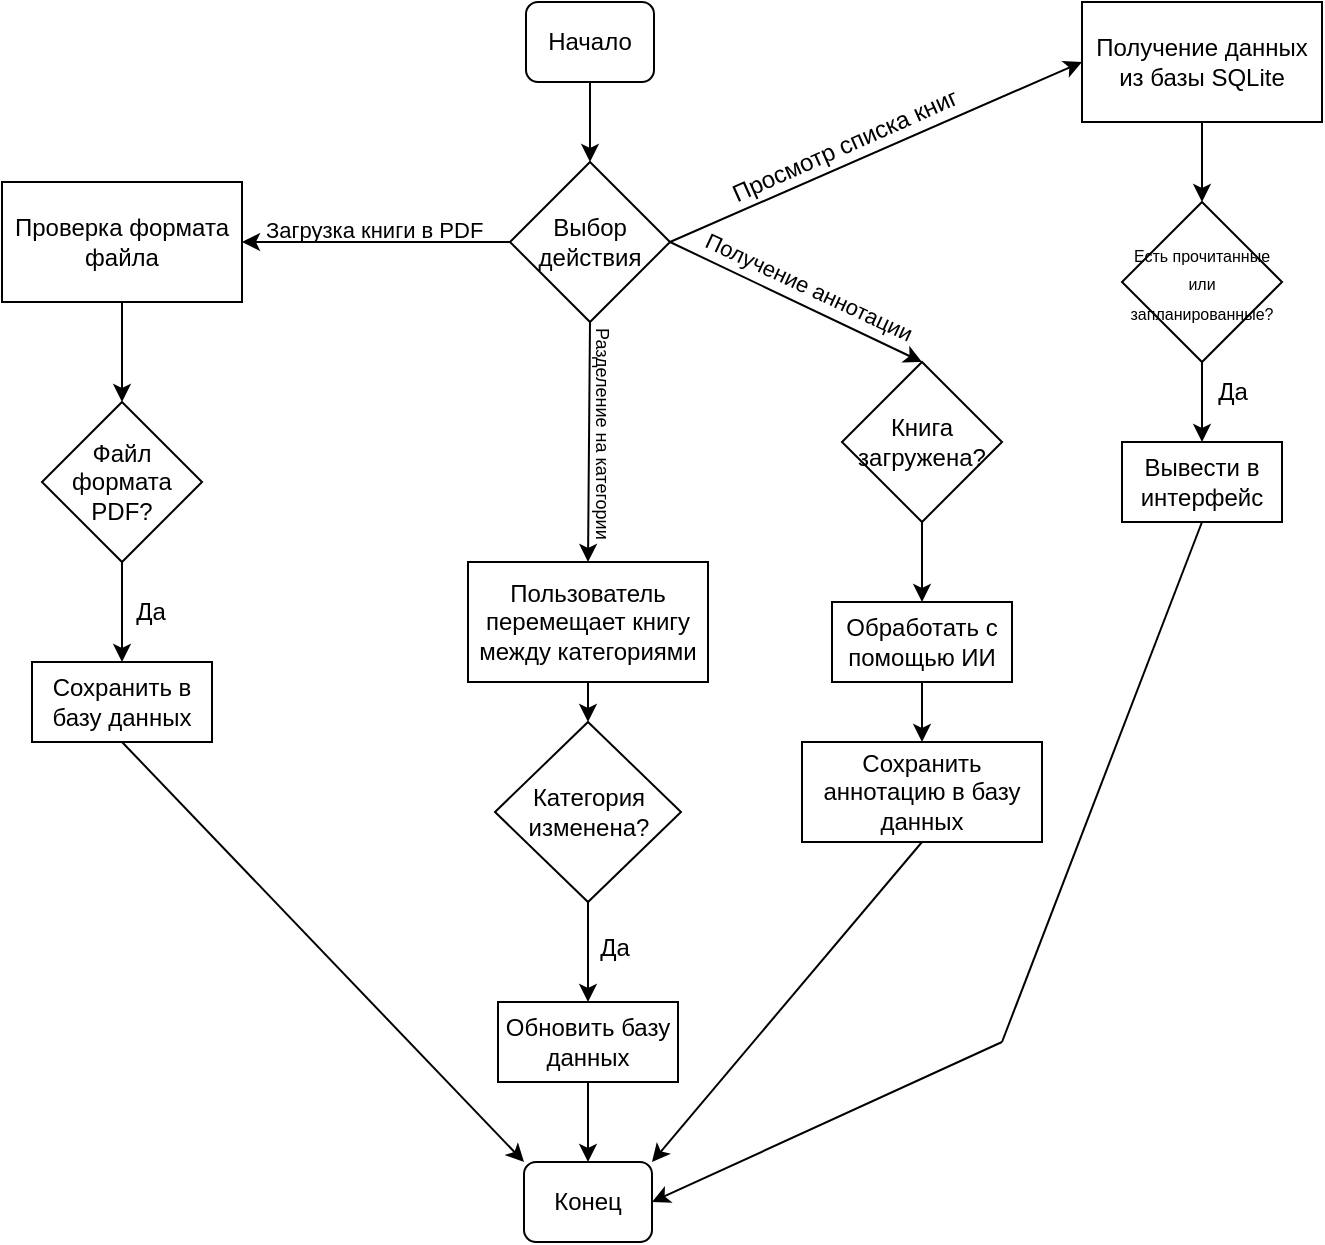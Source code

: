 <mxfile version="24.9.0">
  <diagram name="Страница — 1" id="jVte7GCmEldPyO46GJ4Z">
    <mxGraphModel dx="1188" dy="653" grid="1" gridSize="10" guides="1" tooltips="1" connect="1" arrows="1" fold="1" page="1" pageScale="1" pageWidth="827" pageHeight="1169" math="0" shadow="0">
      <root>
        <mxCell id="0" />
        <mxCell id="1" parent="0" />
        <mxCell id="p-ONJ2CzTZ3crAPE79eb-1" value="Начало" style="rounded=1;whiteSpace=wrap;html=1;" vertex="1" parent="1">
          <mxGeometry x="382" y="20" width="64" height="40" as="geometry" />
        </mxCell>
        <mxCell id="p-ONJ2CzTZ3crAPE79eb-4" value="&lt;font&gt;Выбор&lt;br&gt;действи&lt;/font&gt;&lt;span style=&quot;background-color: initial;&quot;&gt;я&lt;/span&gt;" style="rhombus;whiteSpace=wrap;html=1;" vertex="1" parent="1">
          <mxGeometry x="374" y="100" width="80" height="80" as="geometry" />
        </mxCell>
        <mxCell id="p-ONJ2CzTZ3crAPE79eb-6" value="Проверка формата файла" style="rounded=0;whiteSpace=wrap;html=1;" vertex="1" parent="1">
          <mxGeometry x="120" y="110" width="120" height="60" as="geometry" />
        </mxCell>
        <mxCell id="p-ONJ2CzTZ3crAPE79eb-7" value="Файл формата PDF?" style="rhombus;whiteSpace=wrap;html=1;" vertex="1" parent="1">
          <mxGeometry x="140" y="220" width="80" height="80" as="geometry" />
        </mxCell>
        <mxCell id="p-ONJ2CzTZ3crAPE79eb-8" value="&lt;br&gt;Сохранить&amp;nbsp;&lt;span style=&quot;background-color: initial;&quot;&gt;в базу данных&lt;/span&gt;&lt;div&gt;&lt;br&gt;&lt;/div&gt;" style="rounded=0;whiteSpace=wrap;html=1;" vertex="1" parent="1">
          <mxGeometry x="135" y="350" width="90" height="40" as="geometry" />
        </mxCell>
        <mxCell id="p-ONJ2CzTZ3crAPE79eb-9" value="Получение данных из базы SQLite" style="rounded=0;whiteSpace=wrap;html=1;" vertex="1" parent="1">
          <mxGeometry x="660" y="20" width="120" height="60" as="geometry" />
        </mxCell>
        <mxCell id="p-ONJ2CzTZ3crAPE79eb-11" value="&lt;font style=&quot;font-size: 8px;&quot;&gt;Есть прочитанные или запланированные?&lt;/font&gt;" style="rhombus;whiteSpace=wrap;html=1;" vertex="1" parent="1">
          <mxGeometry x="680" y="120" width="80" height="80" as="geometry" />
        </mxCell>
        <mxCell id="p-ONJ2CzTZ3crAPE79eb-13" value="Вывести в интерфейс" style="rounded=0;whiteSpace=wrap;html=1;" vertex="1" parent="1">
          <mxGeometry x="680" y="240" width="80" height="40" as="geometry" />
        </mxCell>
        <mxCell id="p-ONJ2CzTZ3crAPE79eb-15" value="&lt;span style=&quot;text-align: left;&quot;&gt;Книга загружена?&lt;/span&gt;" style="rhombus;whiteSpace=wrap;html=1;" vertex="1" parent="1">
          <mxGeometry x="540" y="200" width="80" height="80" as="geometry" />
        </mxCell>
        <mxCell id="p-ONJ2CzTZ3crAPE79eb-16" value="&lt;br&gt;Обработать с помощью ИИ&lt;div&gt;&lt;br/&gt;&lt;/div&gt;" style="rounded=0;whiteSpace=wrap;html=1;" vertex="1" parent="1">
          <mxGeometry x="535" y="320" width="90" height="40" as="geometry" />
        </mxCell>
        <mxCell id="p-ONJ2CzTZ3crAPE79eb-17" value="&lt;br&gt;Сохранить аннотацию в базу данных&lt;div&gt;&lt;br&gt;&lt;/div&gt;" style="rounded=0;whiteSpace=wrap;html=1;" vertex="1" parent="1">
          <mxGeometry x="520" y="390" width="120" height="50" as="geometry" />
        </mxCell>
        <mxCell id="p-ONJ2CzTZ3crAPE79eb-18" value="&lt;br&gt;Пользователь перемещает книгу между категориями&lt;br&gt;&lt;div&gt;&lt;br&gt;&lt;/div&gt;" style="rounded=0;whiteSpace=wrap;html=1;" vertex="1" parent="1">
          <mxGeometry x="353" y="300" width="120" height="60" as="geometry" />
        </mxCell>
        <mxCell id="p-ONJ2CzTZ3crAPE79eb-20" value="&lt;span style=&quot;text-align: left;&quot;&gt;Категория изменена?&lt;/span&gt;" style="rhombus;whiteSpace=wrap;html=1;" vertex="1" parent="1">
          <mxGeometry x="366.5" y="380" width="93" height="90" as="geometry" />
        </mxCell>
        <mxCell id="p-ONJ2CzTZ3crAPE79eb-21" value="Обновить базу данных" style="rounded=0;whiteSpace=wrap;html=1;" vertex="1" parent="1">
          <mxGeometry x="368" y="520" width="90" height="40" as="geometry" />
        </mxCell>
        <mxCell id="p-ONJ2CzTZ3crAPE79eb-23" value="Конец" style="rounded=1;whiteSpace=wrap;html=1;" vertex="1" parent="1">
          <mxGeometry x="381" y="600" width="64" height="40" as="geometry" />
        </mxCell>
        <mxCell id="p-ONJ2CzTZ3crAPE79eb-24" value="" style="endArrow=classic;html=1;rounded=0;exitX=0.5;exitY=1;exitDx=0;exitDy=0;entryX=0.5;entryY=0;entryDx=0;entryDy=0;" edge="1" parent="1" source="p-ONJ2CzTZ3crAPE79eb-1" target="p-ONJ2CzTZ3crAPE79eb-4">
          <mxGeometry width="50" height="50" relative="1" as="geometry">
            <mxPoint x="520" y="270" as="sourcePoint" />
            <mxPoint x="490" y="90" as="targetPoint" />
          </mxGeometry>
        </mxCell>
        <mxCell id="p-ONJ2CzTZ3crAPE79eb-26" value="" style="endArrow=classic;html=1;rounded=0;exitX=0;exitY=0.5;exitDx=0;exitDy=0;entryX=1;entryY=0.5;entryDx=0;entryDy=0;" edge="1" parent="1" source="p-ONJ2CzTZ3crAPE79eb-4" target="p-ONJ2CzTZ3crAPE79eb-6">
          <mxGeometry width="50" height="50" relative="1" as="geometry">
            <mxPoint x="424" y="70" as="sourcePoint" />
            <mxPoint x="424" y="110" as="targetPoint" />
          </mxGeometry>
        </mxCell>
        <mxCell id="p-ONJ2CzTZ3crAPE79eb-27" value="" style="endArrow=classic;html=1;rounded=0;exitX=1;exitY=0.5;exitDx=0;exitDy=0;entryX=0;entryY=0.5;entryDx=0;entryDy=0;" edge="1" parent="1" source="p-ONJ2CzTZ3crAPE79eb-4" target="p-ONJ2CzTZ3crAPE79eb-9">
          <mxGeometry width="50" height="50" relative="1" as="geometry">
            <mxPoint x="384" y="150" as="sourcePoint" />
            <mxPoint x="250" y="150" as="targetPoint" />
          </mxGeometry>
        </mxCell>
        <mxCell id="p-ONJ2CzTZ3crAPE79eb-28" value="" style="endArrow=classic;html=1;rounded=0;exitX=0.5;exitY=1;exitDx=0;exitDy=0;entryX=0.5;entryY=0;entryDx=0;entryDy=0;" edge="1" parent="1" source="p-ONJ2CzTZ3crAPE79eb-4" target="p-ONJ2CzTZ3crAPE79eb-18">
          <mxGeometry width="50" height="50" relative="1" as="geometry">
            <mxPoint x="394" y="160" as="sourcePoint" />
            <mxPoint x="260" y="160" as="targetPoint" />
          </mxGeometry>
        </mxCell>
        <mxCell id="p-ONJ2CzTZ3crAPE79eb-29" value="" style="endArrow=classic;html=1;rounded=0;entryX=0.5;entryY=0;entryDx=0;entryDy=0;exitX=1;exitY=0.5;exitDx=0;exitDy=0;" edge="1" parent="1" source="p-ONJ2CzTZ3crAPE79eb-4" target="p-ONJ2CzTZ3crAPE79eb-15">
          <mxGeometry width="50" height="50" relative="1" as="geometry">
            <mxPoint x="470" y="160" as="sourcePoint" />
            <mxPoint x="270" y="170" as="targetPoint" />
          </mxGeometry>
        </mxCell>
        <mxCell id="p-ONJ2CzTZ3crAPE79eb-30" value="&lt;font style=&quot;font-size: 11px;&quot;&gt;Загрузка книги в PDF&lt;/font&gt;" style="text;whiteSpace=wrap;html=1;" vertex="1" parent="1">
          <mxGeometry x="250" y="120" width="150" height="40" as="geometry" />
        </mxCell>
        <mxCell id="p-ONJ2CzTZ3crAPE79eb-34" value="Просмотр списка книг" style="text;whiteSpace=wrap;html=1;rotation=336;" vertex="1" parent="1">
          <mxGeometry x="480" y="70" width="160" height="40" as="geometry" />
        </mxCell>
        <mxCell id="p-ONJ2CzTZ3crAPE79eb-36" value="Получение аннотаци&lt;span style=&quot;background-color: initial;&quot;&gt;и&lt;/span&gt;" style="text;whiteSpace=wrap;html=1;direction=west;rotation=25;fontSize=11;" vertex="1" parent="1">
          <mxGeometry x="462" y="163" width="179.39" height="25" as="geometry" />
        </mxCell>
        <mxCell id="p-ONJ2CzTZ3crAPE79eb-37" value="Разделение на категории" style="text;whiteSpace=wrap;html=1;rotation=90;fontSize=9;" vertex="1" parent="1">
          <mxGeometry x="342" y="251" width="160" height="20" as="geometry" />
        </mxCell>
        <mxCell id="p-ONJ2CzTZ3crAPE79eb-38" value="" style="endArrow=classic;html=1;rounded=0;exitX=0.5;exitY=1;exitDx=0;exitDy=0;" edge="1" parent="1" source="p-ONJ2CzTZ3crAPE79eb-18" target="p-ONJ2CzTZ3crAPE79eb-20">
          <mxGeometry width="50" height="50" relative="1" as="geometry">
            <mxPoint x="424" y="70" as="sourcePoint" />
            <mxPoint x="424" y="110" as="targetPoint" />
          </mxGeometry>
        </mxCell>
        <mxCell id="p-ONJ2CzTZ3crAPE79eb-39" value="" style="endArrow=classic;html=1;rounded=0;exitX=0.5;exitY=1;exitDx=0;exitDy=0;entryX=0.5;entryY=0;entryDx=0;entryDy=0;" edge="1" parent="1" source="p-ONJ2CzTZ3crAPE79eb-20" target="p-ONJ2CzTZ3crAPE79eb-21">
          <mxGeometry width="50" height="50" relative="1" as="geometry">
            <mxPoint x="423" y="370" as="sourcePoint" />
            <mxPoint x="423" y="390" as="targetPoint" />
          </mxGeometry>
        </mxCell>
        <mxCell id="p-ONJ2CzTZ3crAPE79eb-40" value="" style="endArrow=classic;html=1;rounded=0;exitX=0.5;exitY=1;exitDx=0;exitDy=0;entryX=0.5;entryY=0;entryDx=0;entryDy=0;" edge="1" parent="1" source="p-ONJ2CzTZ3crAPE79eb-21" target="p-ONJ2CzTZ3crAPE79eb-23">
          <mxGeometry width="50" height="50" relative="1" as="geometry">
            <mxPoint x="423" y="480" as="sourcePoint" />
            <mxPoint x="423" y="500" as="targetPoint" />
          </mxGeometry>
        </mxCell>
        <mxCell id="p-ONJ2CzTZ3crAPE79eb-41" value="Да" style="text;html=1;align=center;verticalAlign=middle;resizable=0;points=[];autosize=1;strokeColor=none;fillColor=none;" vertex="1" parent="1">
          <mxGeometry x="406" y="478" width="40" height="30" as="geometry" />
        </mxCell>
        <mxCell id="p-ONJ2CzTZ3crAPE79eb-42" value="" style="endArrow=classic;html=1;rounded=0;exitX=0.5;exitY=1;exitDx=0;exitDy=0;entryX=0.5;entryY=0;entryDx=0;entryDy=0;" edge="1" parent="1" source="p-ONJ2CzTZ3crAPE79eb-6" target="p-ONJ2CzTZ3crAPE79eb-7">
          <mxGeometry width="50" height="50" relative="1" as="geometry">
            <mxPoint x="424" y="70" as="sourcePoint" />
            <mxPoint x="424" y="110" as="targetPoint" />
          </mxGeometry>
        </mxCell>
        <mxCell id="p-ONJ2CzTZ3crAPE79eb-43" value="" style="endArrow=classic;html=1;rounded=0;exitX=0.5;exitY=1;exitDx=0;exitDy=0;entryX=0.5;entryY=0;entryDx=0;entryDy=0;" edge="1" parent="1" source="p-ONJ2CzTZ3crAPE79eb-7" target="p-ONJ2CzTZ3crAPE79eb-8">
          <mxGeometry width="50" height="50" relative="1" as="geometry">
            <mxPoint x="190" y="180" as="sourcePoint" />
            <mxPoint x="190" y="230" as="targetPoint" />
          </mxGeometry>
        </mxCell>
        <mxCell id="p-ONJ2CzTZ3crAPE79eb-44" value="" style="endArrow=classic;html=1;rounded=0;exitX=0.5;exitY=1;exitDx=0;exitDy=0;entryX=0.5;entryY=0;entryDx=0;entryDy=0;" edge="1" parent="1" source="p-ONJ2CzTZ3crAPE79eb-15" target="p-ONJ2CzTZ3crAPE79eb-16">
          <mxGeometry width="50" height="50" relative="1" as="geometry">
            <mxPoint x="200" y="190" as="sourcePoint" />
            <mxPoint x="200" y="240" as="targetPoint" />
          </mxGeometry>
        </mxCell>
        <mxCell id="p-ONJ2CzTZ3crAPE79eb-45" value="" style="endArrow=classic;html=1;rounded=0;exitX=0.5;exitY=1;exitDx=0;exitDy=0;entryX=0.5;entryY=0;entryDx=0;entryDy=0;" edge="1" parent="1" source="p-ONJ2CzTZ3crAPE79eb-16" target="p-ONJ2CzTZ3crAPE79eb-17">
          <mxGeometry width="50" height="50" relative="1" as="geometry">
            <mxPoint x="590" y="290" as="sourcePoint" />
            <mxPoint x="590" y="330" as="targetPoint" />
          </mxGeometry>
        </mxCell>
        <mxCell id="p-ONJ2CzTZ3crAPE79eb-46" value="" style="endArrow=classic;html=1;rounded=0;exitX=0.5;exitY=1;exitDx=0;exitDy=0;entryX=0.5;entryY=0;entryDx=0;entryDy=0;" edge="1" parent="1" source="p-ONJ2CzTZ3crAPE79eb-11" target="p-ONJ2CzTZ3crAPE79eb-13">
          <mxGeometry width="50" height="50" relative="1" as="geometry">
            <mxPoint x="600" y="300" as="sourcePoint" />
            <mxPoint x="600" y="340" as="targetPoint" />
          </mxGeometry>
        </mxCell>
        <mxCell id="p-ONJ2CzTZ3crAPE79eb-47" value="" style="endArrow=classic;html=1;rounded=0;exitX=0.5;exitY=1;exitDx=0;exitDy=0;entryX=0.5;entryY=0;entryDx=0;entryDy=0;" edge="1" parent="1" source="p-ONJ2CzTZ3crAPE79eb-9" target="p-ONJ2CzTZ3crAPE79eb-11">
          <mxGeometry width="50" height="50" relative="1" as="geometry">
            <mxPoint x="610" y="310" as="sourcePoint" />
            <mxPoint x="610" y="350" as="targetPoint" />
          </mxGeometry>
        </mxCell>
        <mxCell id="p-ONJ2CzTZ3crAPE79eb-49" value="Да" style="text;html=1;align=center;verticalAlign=middle;resizable=0;points=[];autosize=1;strokeColor=none;fillColor=none;" vertex="1" parent="1">
          <mxGeometry x="715" y="200" width="40" height="30" as="geometry" />
        </mxCell>
        <mxCell id="p-ONJ2CzTZ3crAPE79eb-50" value="Да" style="text;html=1;align=center;verticalAlign=middle;resizable=0;points=[];autosize=1;strokeColor=none;fillColor=none;" vertex="1" parent="1">
          <mxGeometry x="174" y="310" width="40" height="30" as="geometry" />
        </mxCell>
        <mxCell id="p-ONJ2CzTZ3crAPE79eb-51" value="" style="endArrow=classic;html=1;rounded=0;exitX=0.5;exitY=1;exitDx=0;exitDy=0;entryX=0;entryY=0;entryDx=0;entryDy=0;" edge="1" parent="1" source="p-ONJ2CzTZ3crAPE79eb-8" target="p-ONJ2CzTZ3crAPE79eb-23">
          <mxGeometry width="50" height="50" relative="1" as="geometry">
            <mxPoint x="423" y="570" as="sourcePoint" />
            <mxPoint x="423" y="610" as="targetPoint" />
          </mxGeometry>
        </mxCell>
        <mxCell id="p-ONJ2CzTZ3crAPE79eb-52" value="" style="endArrow=classic;html=1;rounded=0;entryX=1;entryY=0;entryDx=0;entryDy=0;exitX=0.5;exitY=1;exitDx=0;exitDy=0;" edge="1" parent="1" source="p-ONJ2CzTZ3crAPE79eb-17" target="p-ONJ2CzTZ3crAPE79eb-23">
          <mxGeometry width="50" height="50" relative="1" as="geometry">
            <mxPoint x="590" y="470" as="sourcePoint" />
            <mxPoint x="391" y="610" as="targetPoint" />
          </mxGeometry>
        </mxCell>
        <mxCell id="p-ONJ2CzTZ3crAPE79eb-54" value="" style="endArrow=none;html=1;rounded=0;entryX=0.5;entryY=1;entryDx=0;entryDy=0;" edge="1" parent="1" target="p-ONJ2CzTZ3crAPE79eb-13">
          <mxGeometry width="50" height="50" relative="1" as="geometry">
            <mxPoint x="620" y="540" as="sourcePoint" />
            <mxPoint x="520" y="360" as="targetPoint" />
          </mxGeometry>
        </mxCell>
        <mxCell id="p-ONJ2CzTZ3crAPE79eb-55" value="" style="endArrow=classic;html=1;rounded=0;entryX=1;entryY=0.5;entryDx=0;entryDy=0;" edge="1" parent="1" target="p-ONJ2CzTZ3crAPE79eb-23">
          <mxGeometry width="50" height="50" relative="1" as="geometry">
            <mxPoint x="620" y="540" as="sourcePoint" />
            <mxPoint x="520" y="360" as="targetPoint" />
          </mxGeometry>
        </mxCell>
      </root>
    </mxGraphModel>
  </diagram>
</mxfile>
